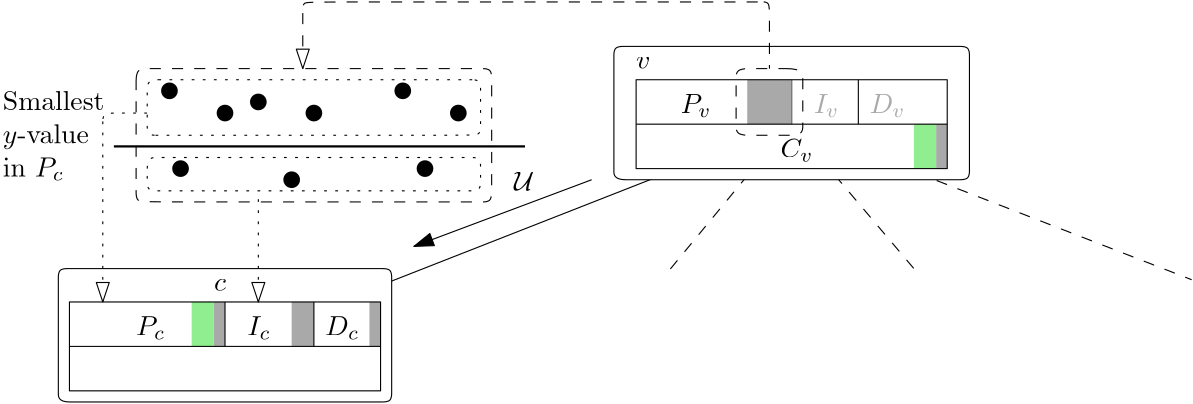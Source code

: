 <?xml version="1.0"?>
<!DOCTYPE ipe SYSTEM "ipe.dtd">
<ipe version="70107" creator="Ipe 7.2.2">
<info created="D:20160503183544" modified="D:20160515184834"/>
<ipestyle name="basic">
<symbol name="arrow/arc(spx)">
<path stroke="sym-stroke" fill="sym-stroke" pen="sym-pen">
0 0 m
-1 0.333 l
-1 -0.333 l
h
</path>
</symbol>
<symbol name="arrow/farc(spx)">
<path stroke="sym-stroke" fill="white" pen="sym-pen">
0 0 m
-1 0.333 l
-1 -0.333 l
h
</path>
</symbol>
<symbol name="arrow/ptarc(spx)">
<path stroke="sym-stroke" fill="sym-stroke" pen="sym-pen">
0 0 m
-1 0.333 l
-0.8 0 l
-1 -0.333 l
h
</path>
</symbol>
<symbol name="arrow/fptarc(spx)">
<path stroke="sym-stroke" fill="white" pen="sym-pen">
0 0 m
-1 0.333 l
-0.8 0 l
-1 -0.333 l
h
</path>
</symbol>
<symbol name="mark/circle(sx)" transformations="translations">
<path fill="sym-stroke">
0.6 0 0 0.6 0 0 e
0.4 0 0 0.4 0 0 e
</path>
</symbol>
<symbol name="mark/disk(sx)" transformations="translations">
<path fill="sym-stroke">
0.6 0 0 0.6 0 0 e
</path>
</symbol>
<symbol name="mark/fdisk(sfx)" transformations="translations">
<group>
<path fill="sym-fill">
0.5 0 0 0.5 0 0 e
</path>
<path fill="sym-stroke" fillrule="eofill">
0.6 0 0 0.6 0 0 e
0.4 0 0 0.4 0 0 e
</path>
</group>
</symbol>
<symbol name="mark/box(sx)" transformations="translations">
<path fill="sym-stroke" fillrule="eofill">
-0.6 -0.6 m
0.6 -0.6 l
0.6 0.6 l
-0.6 0.6 l
h
-0.4 -0.4 m
0.4 -0.4 l
0.4 0.4 l
-0.4 0.4 l
h
</path>
</symbol>
<symbol name="mark/square(sx)" transformations="translations">
<path fill="sym-stroke">
-0.6 -0.6 m
0.6 -0.6 l
0.6 0.6 l
-0.6 0.6 l
h
</path>
</symbol>
<symbol name="mark/fsquare(sfx)" transformations="translations">
<group>
<path fill="sym-fill">
-0.5 -0.5 m
0.5 -0.5 l
0.5 0.5 l
-0.5 0.5 l
h
</path>
<path fill="sym-stroke" fillrule="eofill">
-0.6 -0.6 m
0.6 -0.6 l
0.6 0.6 l
-0.6 0.6 l
h
-0.4 -0.4 m
0.4 -0.4 l
0.4 0.4 l
-0.4 0.4 l
h
</path>
</group>
</symbol>
<symbol name="mark/cross(sx)" transformations="translations">
<group>
<path fill="sym-stroke">
-0.43 -0.57 m
0.57 0.43 l
0.43 0.57 l
-0.57 -0.43 l
h
</path>
<path fill="sym-stroke">
-0.43 0.57 m
0.57 -0.43 l
0.43 -0.57 l
-0.57 0.43 l
h
</path>
</group>
</symbol>
<symbol name="arrow/fnormal(spx)">
<path stroke="sym-stroke" fill="white" pen="sym-pen">
0 0 m
-1 0.333 l
-1 -0.333 l
h
</path>
</symbol>
<symbol name="arrow/pointed(spx)">
<path stroke="sym-stroke" fill="sym-stroke" pen="sym-pen">
0 0 m
-1 0.333 l
-0.8 0 l
-1 -0.333 l
h
</path>
</symbol>
<symbol name="arrow/fpointed(spx)">
<path stroke="sym-stroke" fill="white" pen="sym-pen">
0 0 m
-1 0.333 l
-0.8 0 l
-1 -0.333 l
h
</path>
</symbol>
<symbol name="arrow/linear(spx)">
<path stroke="sym-stroke" pen="sym-pen">
-1 0.333 m
0 0 l
-1 -0.333 l
</path>
</symbol>
<symbol name="arrow/fdouble(spx)">
<path stroke="sym-stroke" fill="white" pen="sym-pen">
0 0 m
-1 0.333 l
-1 -0.333 l
h
-1 0 m
-2 0.333 l
-2 -0.333 l
h
</path>
</symbol>
<symbol name="arrow/double(spx)">
<path stroke="sym-stroke" fill="sym-stroke" pen="sym-pen">
0 0 m
-1 0.333 l
-1 -0.333 l
h
-1 0 m
-2 0.333 l
-2 -0.333 l
h
</path>
</symbol>
<pen name="heavier" value="0.8"/>
<pen name="fat" value="1.2"/>
<pen name="ultrafat" value="2"/>
<symbolsize name="large" value="5"/>
<symbolsize name="small" value="2"/>
<symbolsize name="tiny" value="1.1"/>
<arrowsize name="large" value="10"/>
<arrowsize name="small" value="5"/>
<arrowsize name="tiny" value="3"/>
<color name="red" value="1 0 0"/>
<color name="green" value="0 1 0"/>
<color name="blue" value="0 0 1"/>
<color name="yellow" value="1 1 0"/>
<color name="orange" value="1 0.647 0"/>
<color name="gold" value="1 0.843 0"/>
<color name="purple" value="0.627 0.125 0.941"/>
<color name="gray" value="0.745"/>
<color name="brown" value="0.647 0.165 0.165"/>
<color name="navy" value="0 0 0.502"/>
<color name="pink" value="1 0.753 0.796"/>
<color name="seagreen" value="0.18 0.545 0.341"/>
<color name="turquoise" value="0.251 0.878 0.816"/>
<color name="violet" value="0.933 0.51 0.933"/>
<color name="darkblue" value="0 0 0.545"/>
<color name="darkcyan" value="0 0.545 0.545"/>
<color name="darkgray" value="0.663"/>
<color name="darkgreen" value="0 0.392 0"/>
<color name="darkmagenta" value="0.545 0 0.545"/>
<color name="darkorange" value="1 0.549 0"/>
<color name="darkred" value="0.545 0 0"/>
<color name="lightblue" value="0.678 0.847 0.902"/>
<color name="lightcyan" value="0.878 1 1"/>
<color name="lightgray" value="0.827"/>
<color name="lightgreen" value="0.565 0.933 0.565"/>
<color name="lightyellow" value="1 1 0.878"/>
<dashstyle name="dashed" value="[4] 0"/>
<dashstyle name="dotted" value="[1 3] 0"/>
<dashstyle name="dash dotted" value="[4 2 1 2] 0"/>
<dashstyle name="dash dot dotted" value="[4 2 1 2 1 2] 0"/>
<textsize name="large" value="\large"/>
<textsize name="Large" value="\Large"/>
<textsize name="LARGE" value="\LARGE"/>
<textsize name="huge" value="\huge"/>
<textsize name="Huge" value="\Huge"/>
<textsize name="small" value="\small"/>
<textsize name="footnote" value="\footnotesize"/>
<textsize name="tiny" value="\tiny"/>
<textstyle name="center" begin="\begin{center}" end="\end{center}"/>
<textstyle name="itemize" begin="\begin{itemize}" end="\end{itemize}"/>
<textstyle name="item" begin="\begin{itemize}\item{}" end="\end{itemize}"/>
<gridsize name="4 pts" value="4"/>
<gridsize name="8 pts (~3 mm)" value="8"/>
<gridsize name="16 pts (~6 mm)" value="16"/>
<gridsize name="32 pts (~12 mm)" value="32"/>
<gridsize name="10 pts (~3.5 mm)" value="10"/>
<gridsize name="20 pts (~7 mm)" value="20"/>
<gridsize name="14 pts (~5 mm)" value="14"/>
<gridsize name="28 pts (~10 mm)" value="28"/>
<gridsize name="56 pts (~20 mm)" value="56"/>
<anglesize name="90 deg" value="90"/>
<anglesize name="60 deg" value="60"/>
<anglesize name="45 deg" value="45"/>
<anglesize name="30 deg" value="30"/>
<anglesize name="22.5 deg" value="22.5"/>
<opacity name="10%" value="0.1"/>
<opacity name="30%" value="0.3"/>
<opacity name="50%" value="0.5"/>
<opacity name="75%" value="0.75"/>
<tiling name="falling" angle="-60" step="4" width="1"/>
<tiling name="rising" angle="30" step="4" width="1"/>
</ipestyle>
<page>
<layer name="alpha"/>
<view layers="alpha" active="alpha"/>
<path layer="alpha" matrix="1.04082 0 0 1 4.89796 -96" stroke="black" fill="white">
272 784 m
76 704 l
76 704 l
76 704 l
</path>
<path matrix="0.685294 0.00675238 -0.00629251 0.651406 106.142 175.791" stroke="black" fill="white" dash="dashed">
272 784 m
208 704 l
208 704 l
</path>
<path matrix="0.647059 0 0 0.65 112 178.4" stroke="black" fill="white" dash="dashed">
272 784 m
340 704 l
340 704 l
</path>
<path matrix="0.72 0 0 0.7 92.16 139.2" stroke="black" fill="white" dash="dashed">
272 784 m
472 704 l
472 704 l
</path>
<path matrix="1.06667 0 0 1 -19.2 0" stroke="black" fill="white">
232 668 m
228 668
228 672
228 672
228 712
228 712
228 716
232 716
232 716
344 716
344 716
348 716
348 712
348 712
348 672
348 672
348 668
344 668
344 668
232 668
232 668 c
</path>
<path matrix="1 0 0 1 32 -96" stroke="black">
256 800 m
256 784 l
</path>
<path matrix="1 0 0 1 24 -96" stroke="black">
288 800 m
288 784 l
</path>
<text matrix="1 0 0 1 16 -96" transformations="translations" pos="300 788" stroke="darkgray" type="label" width="12.982" height="6.812" depth="1.49" valign="baseline">$D_v$</text>
<text matrix="1 0 0 1 -52 -4" transformations="translations" pos="284 712" stroke="black" type="label" width="5.187" height="4.289" depth="0" valign="baseline">$v$</text>
<text matrix="1 0 0 1 28 -96" transformations="translations" pos="268 788" stroke="darkgray" type="label" width="9.113" height="6.812" depth="1.49" valign="baseline">$I_{v}$</text>
<text matrix="1 0 0 1 16 -100" transformations="translations" pos="232 792" stroke="black" type="label" width="11.13" height="6.812" depth="1.49" valign="baseline">$P_{v}$</text>
<text matrix="1 0 0 1 0 -4" transformations="translations" pos="284 680" stroke="black" type="label" width="11.854" height="6.812" depth="1.49" valign="baseline">$C_{v}$</text>
<path matrix="2 0 0 1 -400 0" fill="darkgray">
344 704 m
344 688 l
336 688 l
336 704 l
h
</path>
<path matrix="0.5 0 0 1 172 -16" fill="darkgray">
344 704 m
344 688 l
336 688 l
336 704 l
h
</path>
<path matrix="1 0 0 1 -204 -80" stroke="black" fill="white">
232 668 m
228 668
228 672
228 672
228 712
228 712
228 716
232 716
232 716
344 716
344 716
348 716
348 712
348 712
348 672
348 672
348 668
344 668
344 668
232 668
232 668 c
</path>
<text matrix="1 0 0 1 -180 -180" transformations="translations" pos="232 792" stroke="black" type="label" width="10.455" height="6.812" depth="1.49" valign="baseline">$P_c$</text>
<text matrix="1 0 0 1 -180 -176" transformations="translations" pos="300 788" stroke="black" type="label" width="12.307" height="6.812" depth="1.49" valign="baseline">$D_{c}$</text>
<path fill="darkgray">
140 624 m
140 608 l
136 608 l
136 624 l
h
</path>
<path fill="darkgray">
116 624 m
116 608 l
108 608 l
108 624 l
h
</path>
<path matrix="0.5 0 0 1 42 0" fill="darkgray">
84 624 m
84 608 l
76 608 l
76 624 l
h
</path>
<text matrix="1 0 0 1 -204 -84" transformations="translations" pos="284 712" stroke="black" type="label" width="4.311" height="4.289" depth="0" valign="baseline">$c$</text>
<path matrix="1 0 0 1 -172 -176" stroke="black">
256 800 m
256 784 l
</path>
<path matrix="1 0 0 1 -172 -176" stroke="black">
288 800 m
288 784 l
</path>
<text matrix="1 0 0 1 -176 -176" transformations="translations" pos="268 788" stroke="black" type="label" width="8.438" height="6.812" depth="1.49" valign="baseline">$I_{c}$</text>
<path matrix="1 0 0 1.09091 0 -64.3636" stroke="black" fill="white" dash="dashed">
52 704 m
52 708
56 708
56 708
176 708
176 708
180 708
180 704
180 704
180 668
180 664
176 664
176 664
56 664
52 664
52 668
52 668
52 704
52 704
52 704
52 704 c
</path>
<path matrix="0.724138 0 0 1 30.8966 0" stroke="black" dash="dashed" rarrow="farc/normal">
112 708 m
112 724
112 732
112 728
112 732
116 732
340 732
344 732
340 732
344 732
344 728
344 708
344 708 c
</path>
<path matrix="1.02778 0 0 1 -1.22222 -4" stroke="black" pen="heavier">
44 684 m
188 684 l
188 684 l
</path>
<text matrix="0.642857 0 0 1 -6.28571 36" transformations="translations" pos="16 664" stroke="black" type="minipage" width="56" height="18.643" depth="13.68" valign="top">Smallest\\
$y$-value\\
in $P_c$
</text>
<text matrix="1 0 0 1 -4 -24" transformations="translations" pos="192 688" stroke="black" type="label" width="7.224" height="6.808" depth="0" valign="baseline">$\mathcal{U}$</text>
<path stroke="black" rarrow="normal/normal">
152 644 m
216 668 l
216 668 l
</path>
<use name="mark/disk(sx)" pos="64 700" size="large" stroke="black"/>
<use matrix="1 0 0 1 0 4" name="mark/disk(sx)" pos="84 688" size="large" stroke="black"/>
<use name="mark/disk(sx)" pos="96 696" size="large" stroke="black"/>
<use name="mark/disk(sx)" pos="116 692" size="large" stroke="black"/>
<use name="mark/disk(sx)" pos="148 700" size="large" stroke="black"/>
<use name="mark/disk(sx)" pos="168 692" size="large" stroke="black"/>
<use matrix="1 0 0 1 0 -4" name="mark/disk(sx)" pos="68 676" size="large" stroke="black"/>
<use name="mark/disk(sx)" pos="156 672" size="large" stroke="black"/>
<use name="mark/disk(sx)" pos="108 668" size="large" stroke="black"/>
<path stroke="black" dash="dotted">
60 704 m
172 704
176 704
172 704
176 704
176 700
176 700
176 692
176 692
176 688
176 688
176 684
172 684
60 684
56 684
60 684
56 684
56 688
56 688
56 700
56 704
60 704
60 704 c
</path>
<path stroke="black" dash="dotted">
56 672 m
56 676
60 676
60 676
168 676
168 676
172 676
172 676
176 676
176 672
176 672
176 668
176 668
176 664
172 664
172 664
60 664
60 664
56 664
56 668
56 672
56 672 c
</path>
<path stroke="black" dash="dotted" rarrow="farc/normal">
40 624 m
40 688
40 692
40 688
40 692
44 692
56 692
56 692 c
</path>
<path matrix="1 0 0 1 -4 0" fill="lightgreen">
84 624 m
84 608 l
76 608 l
76 624 l
h
</path>
<path matrix="1 0 0 1 256 64" fill="lightgreen">
84 624 m
84 608 l
76 608 l
76 624 l
h
</path>
<path matrix="1.16667 0 0 1 -29.333 -96" stroke="black">
224 784 m
320 784 l
</path>
<path matrix="1.16667 0 0 1 26.667 -80" stroke="black">
176 784 m
176 752 l
272 752 l
272 784 l
h
</path>
<path matrix="1.5 0 0 1 -230 0" stroke="black" dash="dashed">
344 708 m
348 708
348 704
348 704
348 688
348 688
348 684
344 684
344 684
336 684
336 684
332 684
332 688
332 688
332 704
332 704
332 708
336 708
336 708
344 708
344 708 c
</path>
<path matrix="1.16667 0 0 1 -233.333 -176" stroke="black">
224 784 m
320 784 l
</path>
<path matrix="1.16667 0 0 1 -177.333 -160" stroke="black">
176 784 m
176 752 l
272 752 l
272 784 l
h
</path>
<path stroke="black" dash="dotted" rarrow="farc/normal">
96 624 m
96 664 l
96 664 l
</path>
</page>
</ipe>
